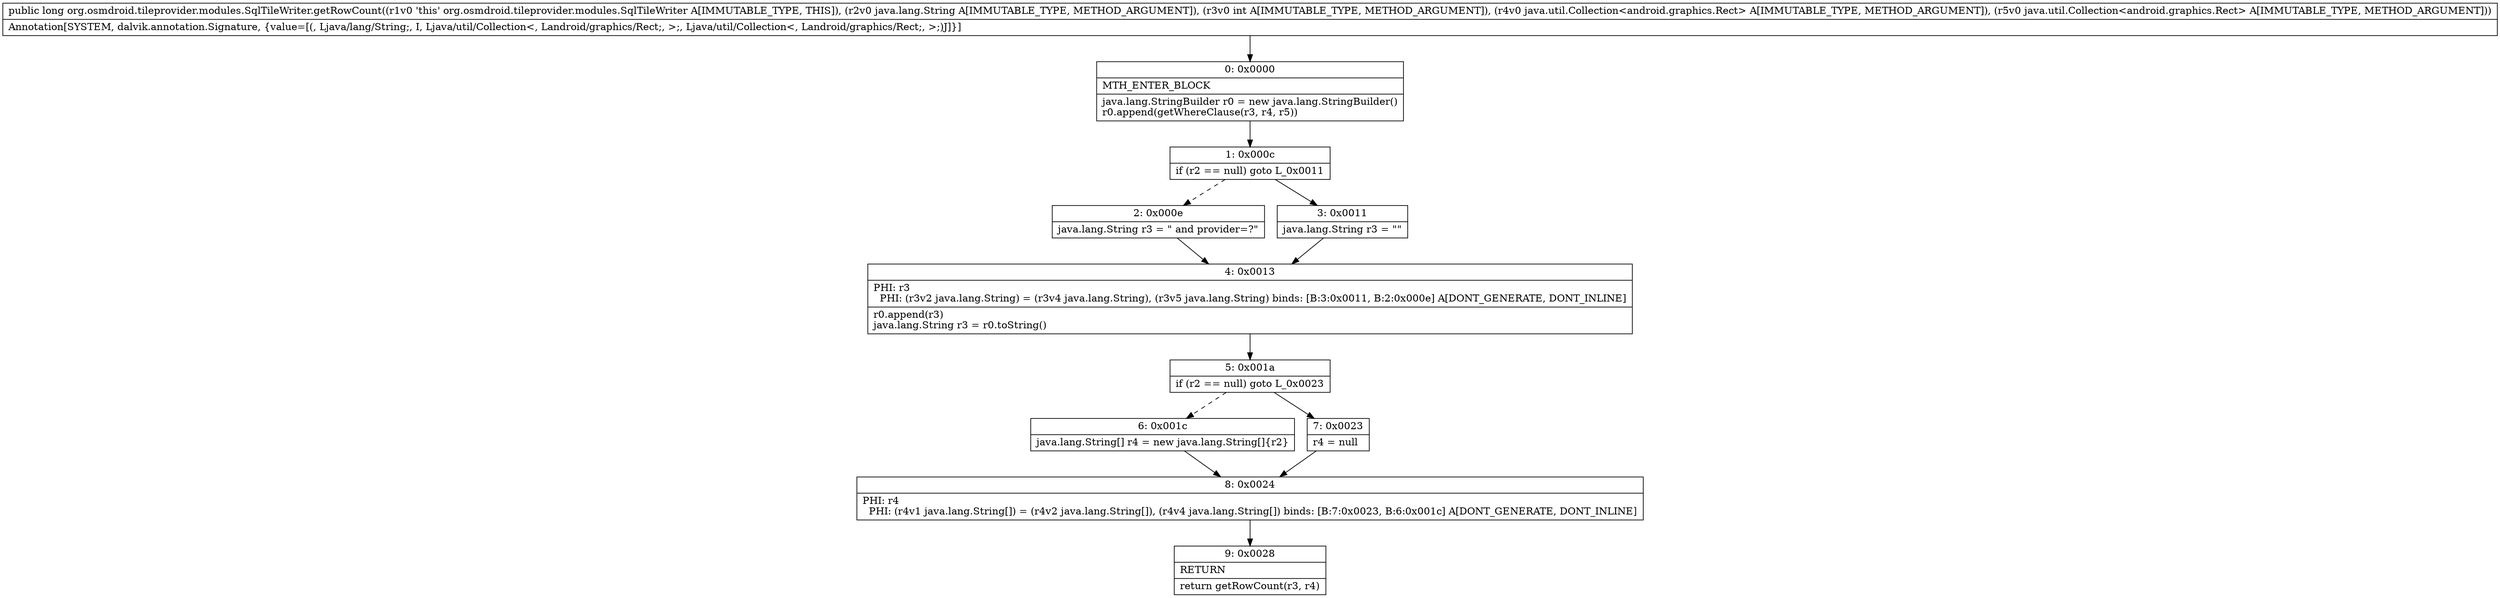digraph "CFG fororg.osmdroid.tileprovider.modules.SqlTileWriter.getRowCount(Ljava\/lang\/String;ILjava\/util\/Collection;Ljava\/util\/Collection;)J" {
Node_0 [shape=record,label="{0\:\ 0x0000|MTH_ENTER_BLOCK\l|java.lang.StringBuilder r0 = new java.lang.StringBuilder()\lr0.append(getWhereClause(r3, r4, r5))\l}"];
Node_1 [shape=record,label="{1\:\ 0x000c|if (r2 == null) goto L_0x0011\l}"];
Node_2 [shape=record,label="{2\:\ 0x000e|java.lang.String r3 = \" and provider=?\"\l}"];
Node_3 [shape=record,label="{3\:\ 0x0011|java.lang.String r3 = \"\"\l}"];
Node_4 [shape=record,label="{4\:\ 0x0013|PHI: r3 \l  PHI: (r3v2 java.lang.String) = (r3v4 java.lang.String), (r3v5 java.lang.String) binds: [B:3:0x0011, B:2:0x000e] A[DONT_GENERATE, DONT_INLINE]\l|r0.append(r3)\ljava.lang.String r3 = r0.toString()\l}"];
Node_5 [shape=record,label="{5\:\ 0x001a|if (r2 == null) goto L_0x0023\l}"];
Node_6 [shape=record,label="{6\:\ 0x001c|java.lang.String[] r4 = new java.lang.String[]\{r2\}\l}"];
Node_7 [shape=record,label="{7\:\ 0x0023|r4 = null\l}"];
Node_8 [shape=record,label="{8\:\ 0x0024|PHI: r4 \l  PHI: (r4v1 java.lang.String[]) = (r4v2 java.lang.String[]), (r4v4 java.lang.String[]) binds: [B:7:0x0023, B:6:0x001c] A[DONT_GENERATE, DONT_INLINE]\l}"];
Node_9 [shape=record,label="{9\:\ 0x0028|RETURN\l|return getRowCount(r3, r4)\l}"];
MethodNode[shape=record,label="{public long org.osmdroid.tileprovider.modules.SqlTileWriter.getRowCount((r1v0 'this' org.osmdroid.tileprovider.modules.SqlTileWriter A[IMMUTABLE_TYPE, THIS]), (r2v0 java.lang.String A[IMMUTABLE_TYPE, METHOD_ARGUMENT]), (r3v0 int A[IMMUTABLE_TYPE, METHOD_ARGUMENT]), (r4v0 java.util.Collection\<android.graphics.Rect\> A[IMMUTABLE_TYPE, METHOD_ARGUMENT]), (r5v0 java.util.Collection\<android.graphics.Rect\> A[IMMUTABLE_TYPE, METHOD_ARGUMENT]))  | Annotation[SYSTEM, dalvik.annotation.Signature, \{value=[(, Ljava\/lang\/String;, I, Ljava\/util\/Collection\<, Landroid\/graphics\/Rect;, \>;, Ljava\/util\/Collection\<, Landroid\/graphics\/Rect;, \>;)J]\}]\l}"];
MethodNode -> Node_0;
Node_0 -> Node_1;
Node_1 -> Node_2[style=dashed];
Node_1 -> Node_3;
Node_2 -> Node_4;
Node_3 -> Node_4;
Node_4 -> Node_5;
Node_5 -> Node_6[style=dashed];
Node_5 -> Node_7;
Node_6 -> Node_8;
Node_7 -> Node_8;
Node_8 -> Node_9;
}

